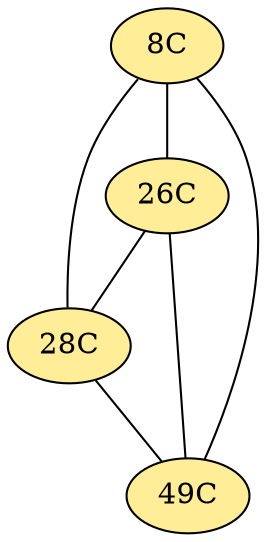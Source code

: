 // The Round Table
graph {
	"8C" [fillcolor="#FFED97" style=radial]
	"26C" [fillcolor="#FFED97" style=radial]
	"8C" -- "26C" [penwidth=1]
	"8C" [fillcolor="#FFED97" style=radial]
	"28C" [fillcolor="#FFED97" style=radial]
	"8C" -- "28C" [penwidth=1]
	"8C" [fillcolor="#FFED97" style=radial]
	"49C" [fillcolor="#FFED97" style=radial]
	"8C" -- "49C" [penwidth=1]
	"26C" [fillcolor="#FFED97" style=radial]
	"28C" [fillcolor="#FFED97" style=radial]
	"26C" -- "28C" [penwidth=1]
	"26C" [fillcolor="#FFED97" style=radial]
	"49C" [fillcolor="#FFED97" style=radial]
	"26C" -- "49C" [penwidth=1]
	"28C" [fillcolor="#FFED97" style=radial]
	"49C" [fillcolor="#FFED97" style=radial]
	"28C" -- "49C" [penwidth=1]
}
